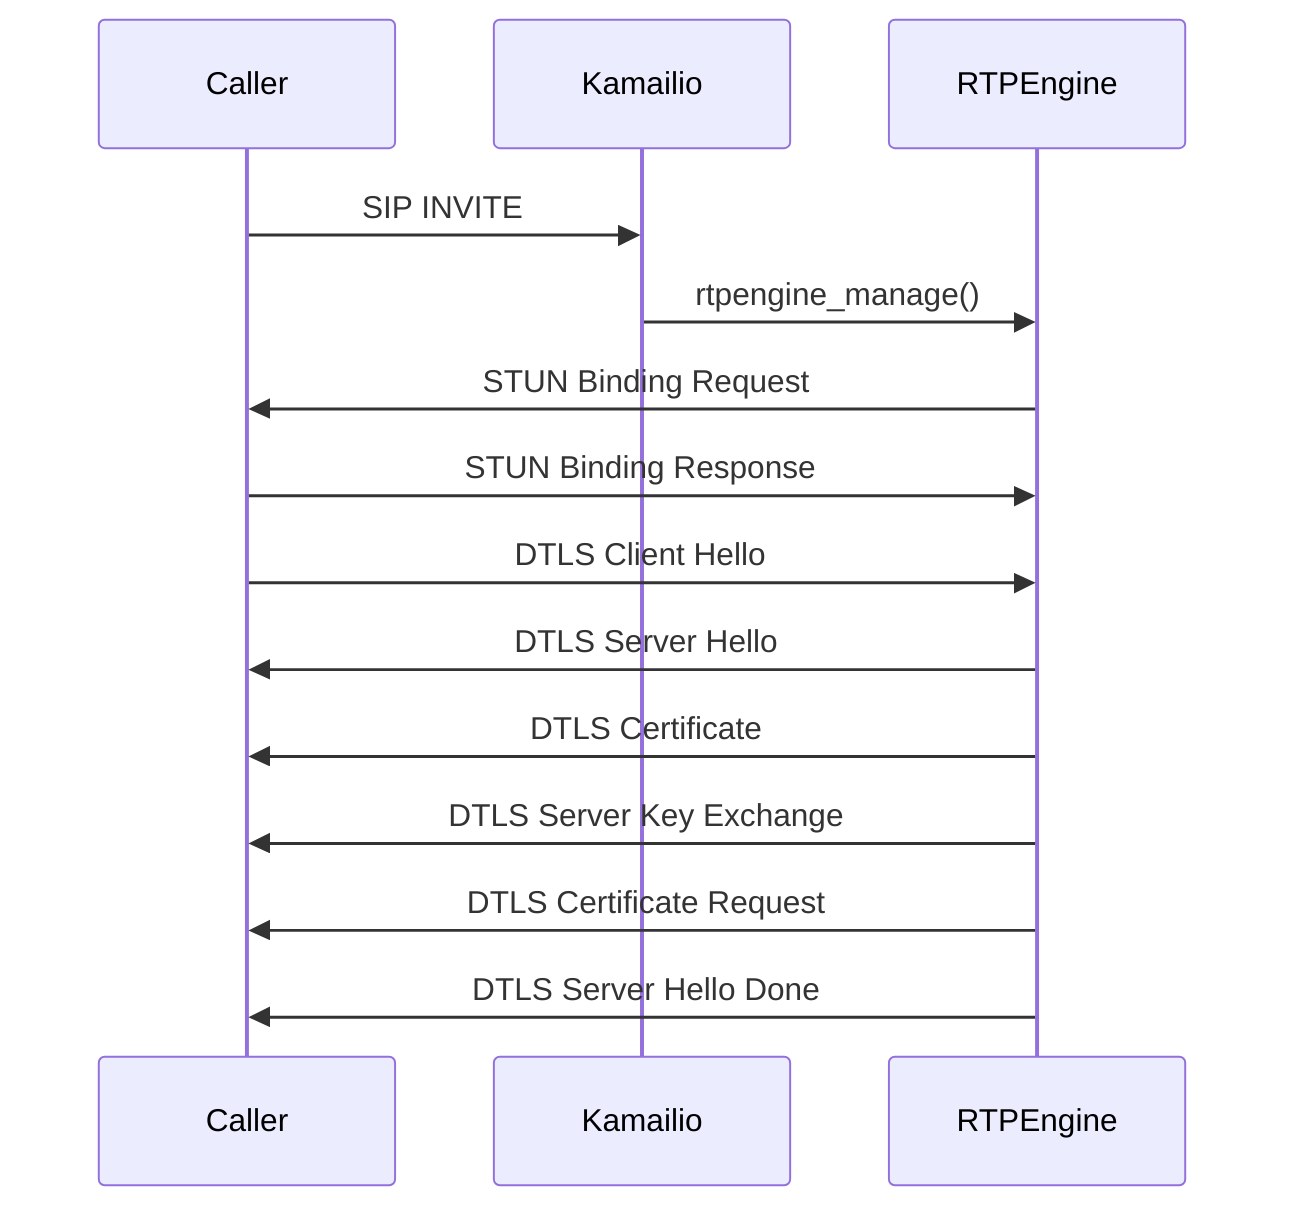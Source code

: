 sequenceDiagram
    Caller->>Kamailio: SIP INVITE
    Kamailio->>RTPEngine: rtpengine_manage()
    RTPEngine->>Caller: STUN Binding Request
    Caller->>RTPEngine: STUN Binding Response
    Caller->>RTPEngine: DTLS Client Hello
    RTPEngine->>Caller: DTLS Server Hello
    RTPEngine->>Caller: DTLS Certificate
    RTPEngine->>Caller: DTLS Server Key Exchange
    RTPEngine->>Caller: DTLS Certificate Request
    RTPEngine->>Caller: DTLS Server Hello Done